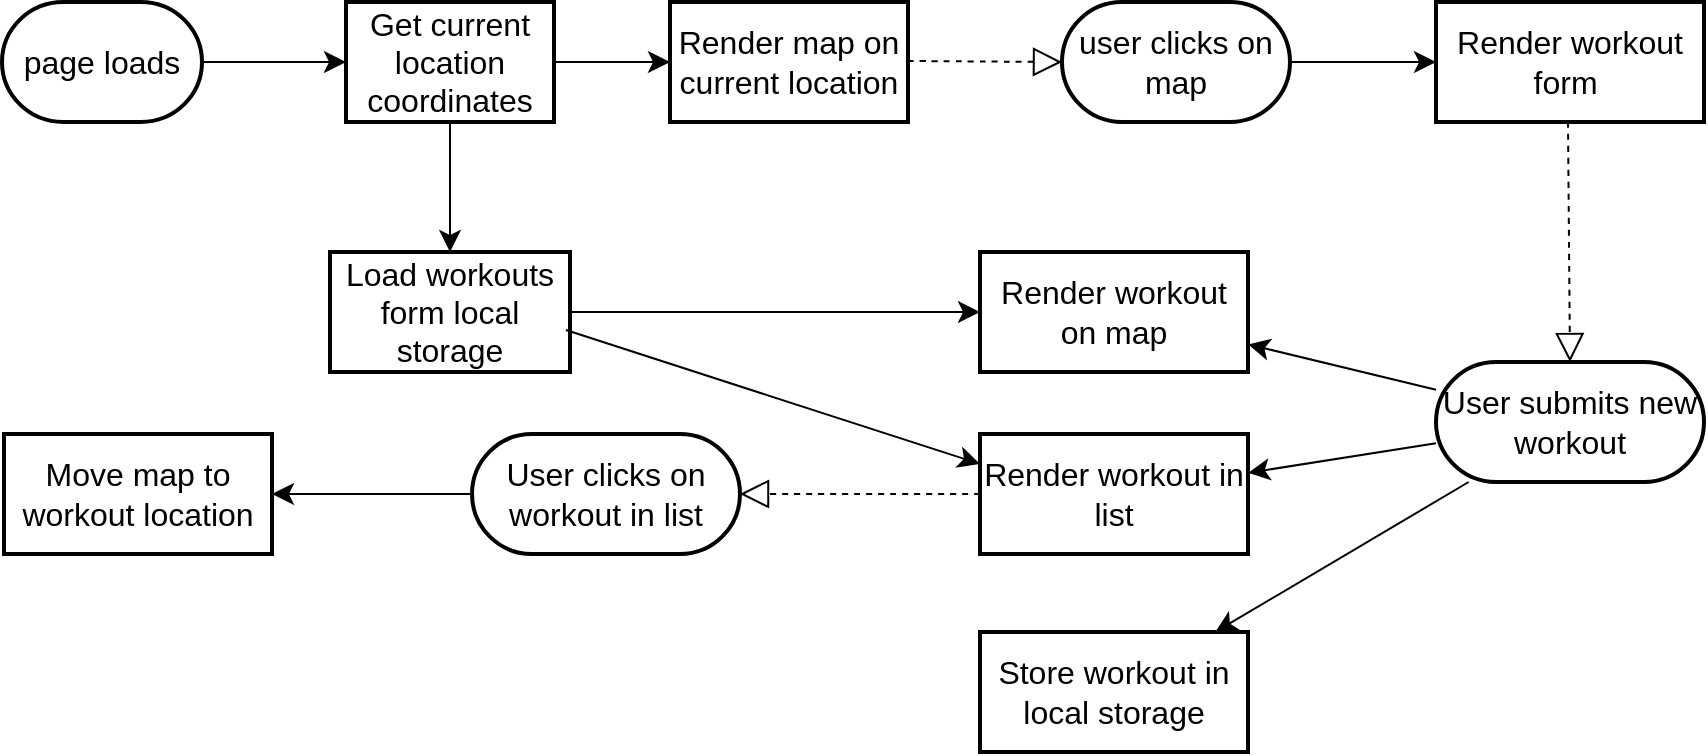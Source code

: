 <mxfile version="21.6.8" type="github">
  <diagram name="Page-1" id="Uq2BC3oJX1P7q2fy9rag">
    <mxGraphModel dx="1321" dy="496" grid="0" gridSize="10" guides="1" tooltips="1" connect="1" arrows="1" fold="1" page="0" pageScale="1" pageWidth="850" pageHeight="1100" math="0" shadow="0">
      <root>
        <mxCell id="0" />
        <mxCell id="1" parent="0" />
        <mxCell id="qNhz4TpGHmnuwJMUY5u--7" value="" style="edgeStyle=none;curved=1;rounded=0;orthogonalLoop=1;jettySize=auto;html=1;fontSize=12;startSize=8;endSize=8;" edge="1" parent="1" source="qNhz4TpGHmnuwJMUY5u--4" target="qNhz4TpGHmnuwJMUY5u--6">
          <mxGeometry relative="1" as="geometry" />
        </mxCell>
        <mxCell id="qNhz4TpGHmnuwJMUY5u--34" value="" style="edgeStyle=none;curved=1;rounded=0;orthogonalLoop=1;jettySize=auto;html=1;fontSize=12;startSize=8;endSize=8;exitX=0.5;exitY=1;exitDx=0;exitDy=0;" edge="1" parent="1" source="qNhz4TpGHmnuwJMUY5u--6" target="qNhz4TpGHmnuwJMUY5u--33">
          <mxGeometry relative="1" as="geometry" />
        </mxCell>
        <mxCell id="qNhz4TpGHmnuwJMUY5u--4" value="page loads" style="strokeWidth=2;html=1;shape=mxgraph.flowchart.terminator;whiteSpace=wrap;fontSize=16;" vertex="1" parent="1">
          <mxGeometry x="-224" y="209" width="100" height="60" as="geometry" />
        </mxCell>
        <mxCell id="qNhz4TpGHmnuwJMUY5u--11" value="" style="edgeStyle=none;curved=1;rounded=0;orthogonalLoop=1;jettySize=auto;html=1;fontSize=12;startSize=8;endSize=8;" edge="1" parent="1" source="qNhz4TpGHmnuwJMUY5u--6" target="qNhz4TpGHmnuwJMUY5u--10">
          <mxGeometry relative="1" as="geometry" />
        </mxCell>
        <mxCell id="qNhz4TpGHmnuwJMUY5u--6" value="Get current location coordinates" style="whiteSpace=wrap;html=1;fontSize=16;strokeWidth=2;" vertex="1" parent="1">
          <mxGeometry x="-52" y="209" width="104" height="60" as="geometry" />
        </mxCell>
        <mxCell id="qNhz4TpGHmnuwJMUY5u--10" value="Render map on current location" style="whiteSpace=wrap;html=1;fontSize=16;strokeWidth=2;" vertex="1" parent="1">
          <mxGeometry x="110" y="209" width="119" height="60" as="geometry" />
        </mxCell>
        <mxCell id="qNhz4TpGHmnuwJMUY5u--16" value="" style="edgeStyle=none;curved=1;rounded=0;orthogonalLoop=1;jettySize=auto;html=1;fontSize=12;startSize=8;endSize=8;" edge="1" parent="1" source="qNhz4TpGHmnuwJMUY5u--12" target="qNhz4TpGHmnuwJMUY5u--15">
          <mxGeometry relative="1" as="geometry" />
        </mxCell>
        <mxCell id="qNhz4TpGHmnuwJMUY5u--12" value="user clicks on map" style="rounded=1;whiteSpace=wrap;html=1;fontSize=16;strokeWidth=2;arcSize=50;" vertex="1" parent="1">
          <mxGeometry x="306" y="209" width="114" height="60" as="geometry" />
        </mxCell>
        <mxCell id="qNhz4TpGHmnuwJMUY5u--14" value="" style="endArrow=block;dashed=1;endFill=0;endSize=12;html=1;rounded=0;fontSize=12;curved=1;entryX=0;entryY=0.5;entryDx=0;entryDy=0;" edge="1" parent="1" target="qNhz4TpGHmnuwJMUY5u--12">
          <mxGeometry width="160" relative="1" as="geometry">
            <mxPoint x="229" y="238.5" as="sourcePoint" />
            <mxPoint x="389" y="238.5" as="targetPoint" />
          </mxGeometry>
        </mxCell>
        <mxCell id="qNhz4TpGHmnuwJMUY5u--15" value="Render workout form&amp;nbsp;" style="rounded=1;whiteSpace=wrap;html=1;fontSize=16;strokeWidth=2;arcSize=0;" vertex="1" parent="1">
          <mxGeometry x="493" y="209" width="134" height="60" as="geometry" />
        </mxCell>
        <mxCell id="qNhz4TpGHmnuwJMUY5u--26" value="" style="edgeStyle=none;curved=1;rounded=0;orthogonalLoop=1;jettySize=auto;html=1;fontSize=12;startSize=8;endSize=8;" edge="1" parent="1" source="qNhz4TpGHmnuwJMUY5u--20" target="qNhz4TpGHmnuwJMUY5u--25">
          <mxGeometry relative="1" as="geometry" />
        </mxCell>
        <mxCell id="qNhz4TpGHmnuwJMUY5u--30" value="" style="edgeStyle=none;curved=1;rounded=0;orthogonalLoop=1;jettySize=auto;html=1;fontSize=12;startSize=8;endSize=8;" edge="1" parent="1" source="qNhz4TpGHmnuwJMUY5u--20" target="qNhz4TpGHmnuwJMUY5u--29">
          <mxGeometry relative="1" as="geometry" />
        </mxCell>
        <mxCell id="qNhz4TpGHmnuwJMUY5u--32" value="" style="edgeStyle=none;curved=1;rounded=0;orthogonalLoop=1;jettySize=auto;html=1;fontSize=12;startSize=8;endSize=8;" edge="1" parent="1" source="qNhz4TpGHmnuwJMUY5u--20" target="qNhz4TpGHmnuwJMUY5u--31">
          <mxGeometry relative="1" as="geometry" />
        </mxCell>
        <mxCell id="qNhz4TpGHmnuwJMUY5u--20" value="User submits new workout" style="rounded=1;whiteSpace=wrap;html=1;fontSize=16;strokeWidth=2;arcSize=50;" vertex="1" parent="1">
          <mxGeometry x="493" y="389" width="134" height="60" as="geometry" />
        </mxCell>
        <mxCell id="qNhz4TpGHmnuwJMUY5u--24" value="" style="endArrow=block;dashed=1;endFill=0;endSize=12;html=1;rounded=0;fontSize=12;curved=1;entryX=0.5;entryY=0;entryDx=0;entryDy=0;" edge="1" parent="1" target="qNhz4TpGHmnuwJMUY5u--20">
          <mxGeometry width="160" relative="1" as="geometry">
            <mxPoint x="559" y="269" as="sourcePoint" />
            <mxPoint x="561" y="378.5" as="targetPoint" />
          </mxGeometry>
        </mxCell>
        <mxCell id="qNhz4TpGHmnuwJMUY5u--25" value="Render workout on map" style="rounded=1;whiteSpace=wrap;html=1;fontSize=16;strokeWidth=2;arcSize=0;" vertex="1" parent="1">
          <mxGeometry x="265" y="334" width="134" height="60" as="geometry" />
        </mxCell>
        <mxCell id="qNhz4TpGHmnuwJMUY5u--29" value="Render workout in list" style="rounded=1;whiteSpace=wrap;html=1;fontSize=16;strokeWidth=2;arcSize=0;" vertex="1" parent="1">
          <mxGeometry x="265" y="425" width="134" height="60" as="geometry" />
        </mxCell>
        <mxCell id="qNhz4TpGHmnuwJMUY5u--31" value="Store workout in local storage" style="rounded=1;whiteSpace=wrap;html=1;fontSize=16;strokeWidth=2;arcSize=0;" vertex="1" parent="1">
          <mxGeometry x="265" y="524" width="134" height="60" as="geometry" />
        </mxCell>
        <mxCell id="qNhz4TpGHmnuwJMUY5u--33" value="Load workouts form local storage" style="whiteSpace=wrap;html=1;fontSize=16;strokeWidth=2;" vertex="1" parent="1">
          <mxGeometry x="-60" y="334" width="120" height="60" as="geometry" />
        </mxCell>
        <mxCell id="qNhz4TpGHmnuwJMUY5u--37" value="" style="edgeStyle=none;curved=1;rounded=0;orthogonalLoop=1;jettySize=auto;html=1;fontSize=12;startSize=8;endSize=8;entryX=0;entryY=0.5;entryDx=0;entryDy=0;exitX=1;exitY=0.5;exitDx=0;exitDy=0;" edge="1" parent="1" source="qNhz4TpGHmnuwJMUY5u--33" target="qNhz4TpGHmnuwJMUY5u--25">
          <mxGeometry relative="1" as="geometry">
            <mxPoint x="-114" y="368.5" as="sourcePoint" />
            <mxPoint x="-42" y="368.5" as="targetPoint" />
          </mxGeometry>
        </mxCell>
        <mxCell id="qNhz4TpGHmnuwJMUY5u--38" value="" style="edgeStyle=none;curved=1;rounded=0;orthogonalLoop=1;jettySize=auto;html=1;fontSize=12;startSize=8;endSize=8;entryX=0;entryY=0.25;entryDx=0;entryDy=0;exitX=0.983;exitY=0.65;exitDx=0;exitDy=0;exitPerimeter=0;" edge="1" parent="1" source="qNhz4TpGHmnuwJMUY5u--33" target="qNhz4TpGHmnuwJMUY5u--29">
          <mxGeometry relative="1" as="geometry">
            <mxPoint x="-104" y="379" as="sourcePoint" />
            <mxPoint x="275" y="374" as="targetPoint" />
          </mxGeometry>
        </mxCell>
        <mxCell id="qNhz4TpGHmnuwJMUY5u--47" value="" style="edgeStyle=none;curved=1;rounded=0;orthogonalLoop=1;jettySize=auto;html=1;fontSize=12;startSize=8;endSize=8;" edge="1" parent="1" source="qNhz4TpGHmnuwJMUY5u--44" target="qNhz4TpGHmnuwJMUY5u--46">
          <mxGeometry relative="1" as="geometry" />
        </mxCell>
        <mxCell id="qNhz4TpGHmnuwJMUY5u--44" value="User clicks on workout in list" style="rounded=1;whiteSpace=wrap;html=1;fontSize=16;strokeWidth=2;arcSize=50;" vertex="1" parent="1">
          <mxGeometry x="11" y="425" width="134" height="60" as="geometry" />
        </mxCell>
        <mxCell id="qNhz4TpGHmnuwJMUY5u--46" value="Move map to workout location" style="rounded=1;whiteSpace=wrap;html=1;fontSize=16;strokeWidth=2;arcSize=0;" vertex="1" parent="1">
          <mxGeometry x="-223" y="425" width="134" height="60" as="geometry" />
        </mxCell>
        <mxCell id="qNhz4TpGHmnuwJMUY5u--50" value="" style="endArrow=block;dashed=1;endFill=0;endSize=12;html=1;rounded=0;fontSize=12;curved=1;exitX=0;exitY=0.5;exitDx=0;exitDy=0;entryX=1;entryY=0.5;entryDx=0;entryDy=0;" edge="1" parent="1" source="qNhz4TpGHmnuwJMUY5u--29" target="qNhz4TpGHmnuwJMUY5u--44">
          <mxGeometry width="160" relative="1" as="geometry">
            <mxPoint x="265" y="459" as="sourcePoint" />
            <mxPoint x="173" y="459" as="targetPoint" />
          </mxGeometry>
        </mxCell>
      </root>
    </mxGraphModel>
  </diagram>
</mxfile>
